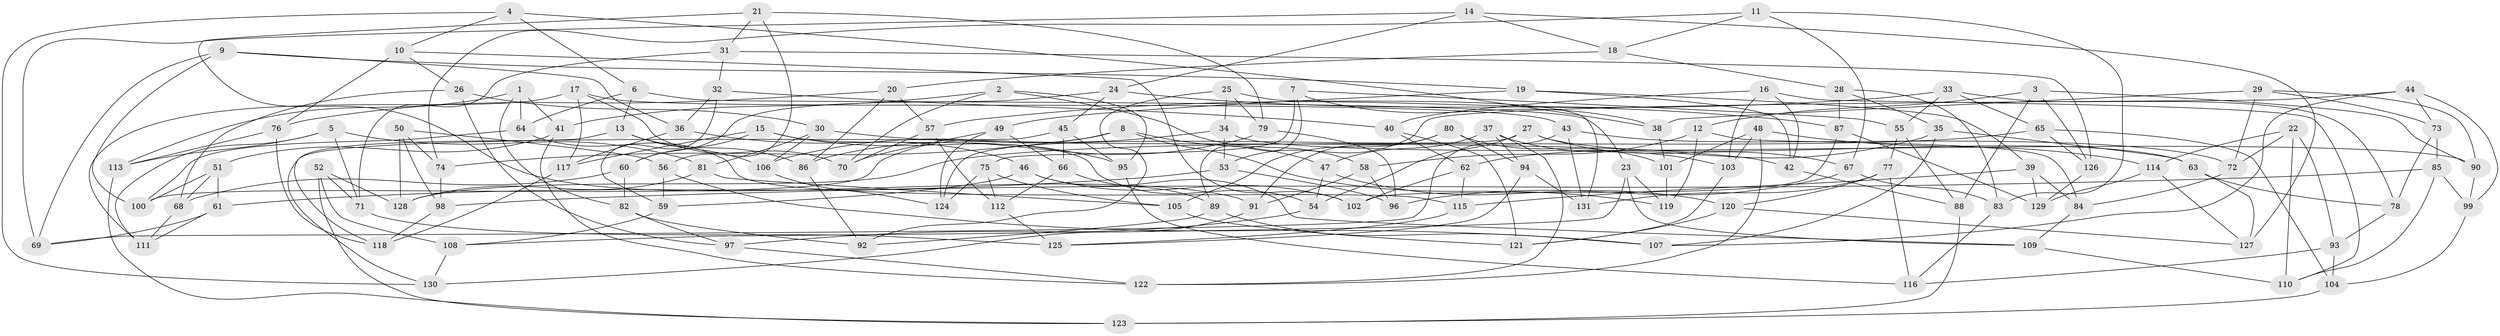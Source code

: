 // coarse degree distribution, {6: 0.6363636363636364, 10: 0.06060606060606061, 4: 0.19696969696969696, 5: 0.045454545454545456, 3: 0.015151515151515152, 9: 0.030303030303030304, 8: 0.015151515151515152}
// Generated by graph-tools (version 1.1) at 2025/46/03/06/25 01:46:57]
// undirected, 131 vertices, 262 edges
graph export_dot {
graph [start="1"]
  node [color=gray90,style=filled];
  1;
  2;
  3;
  4;
  5;
  6;
  7;
  8;
  9;
  10;
  11;
  12;
  13;
  14;
  15;
  16;
  17;
  18;
  19;
  20;
  21;
  22;
  23;
  24;
  25;
  26;
  27;
  28;
  29;
  30;
  31;
  32;
  33;
  34;
  35;
  36;
  37;
  38;
  39;
  40;
  41;
  42;
  43;
  44;
  45;
  46;
  47;
  48;
  49;
  50;
  51;
  52;
  53;
  54;
  55;
  56;
  57;
  58;
  59;
  60;
  61;
  62;
  63;
  64;
  65;
  66;
  67;
  68;
  69;
  70;
  71;
  72;
  73;
  74;
  75;
  76;
  77;
  78;
  79;
  80;
  81;
  82;
  83;
  84;
  85;
  86;
  87;
  88;
  89;
  90;
  91;
  92;
  93;
  94;
  95;
  96;
  97;
  98;
  99;
  100;
  101;
  102;
  103;
  104;
  105;
  106;
  107;
  108;
  109;
  110;
  111;
  112;
  113;
  114;
  115;
  116;
  117;
  118;
  119;
  120;
  121;
  122;
  123;
  124;
  125;
  126;
  127;
  128;
  129;
  130;
  131;
  1 -- 82;
  1 -- 113;
  1 -- 41;
  1 -- 64;
  2 -- 70;
  2 -- 95;
  2 -- 41;
  2 -- 58;
  3 -- 126;
  3 -- 90;
  3 -- 88;
  3 -- 12;
  4 -- 10;
  4 -- 6;
  4 -- 130;
  4 -- 38;
  5 -- 81;
  5 -- 113;
  5 -- 71;
  5 -- 111;
  6 -- 64;
  6 -- 23;
  6 -- 13;
  7 -- 38;
  7 -- 75;
  7 -- 55;
  7 -- 89;
  8 -- 100;
  8 -- 119;
  8 -- 74;
  8 -- 47;
  9 -- 100;
  9 -- 36;
  9 -- 69;
  9 -- 19;
  10 -- 26;
  10 -- 102;
  10 -- 76;
  11 -- 74;
  11 -- 83;
  11 -- 18;
  11 -- 67;
  12 -- 119;
  12 -- 58;
  12 -- 84;
  13 -- 118;
  13 -- 106;
  13 -- 86;
  14 -- 69;
  14 -- 18;
  14 -- 24;
  14 -- 127;
  15 -- 117;
  15 -- 60;
  15 -- 54;
  15 -- 95;
  16 -- 110;
  16 -- 103;
  16 -- 42;
  16 -- 40;
  17 -- 70;
  17 -- 111;
  17 -- 117;
  17 -- 43;
  18 -- 20;
  18 -- 28;
  19 -- 42;
  19 -- 49;
  19 -- 39;
  20 -- 57;
  20 -- 86;
  20 -- 76;
  21 -- 56;
  21 -- 79;
  21 -- 91;
  21 -- 31;
  22 -- 114;
  22 -- 93;
  22 -- 110;
  22 -- 72;
  23 -- 109;
  23 -- 119;
  23 -- 108;
  24 -- 87;
  24 -- 60;
  24 -- 45;
  25 -- 92;
  25 -- 131;
  25 -- 79;
  25 -- 34;
  26 -- 97;
  26 -- 68;
  26 -- 30;
  27 -- 67;
  27 -- 54;
  27 -- 63;
  27 -- 124;
  28 -- 83;
  28 -- 35;
  28 -- 87;
  29 -- 38;
  29 -- 90;
  29 -- 73;
  29 -- 72;
  30 -- 106;
  30 -- 42;
  30 -- 81;
  31 -- 126;
  31 -- 71;
  31 -- 32;
  32 -- 40;
  32 -- 59;
  32 -- 36;
  33 -- 78;
  33 -- 65;
  33 -- 55;
  33 -- 57;
  34 -- 53;
  34 -- 106;
  34 -- 90;
  35 -- 63;
  35 -- 62;
  35 -- 107;
  36 -- 117;
  36 -- 46;
  37 -- 122;
  37 -- 47;
  37 -- 103;
  37 -- 94;
  38 -- 101;
  39 -- 115;
  39 -- 84;
  39 -- 129;
  40 -- 121;
  40 -- 62;
  41 -- 122;
  41 -- 51;
  42 -- 88;
  43 -- 69;
  43 -- 72;
  43 -- 131;
  44 -- 99;
  44 -- 53;
  44 -- 73;
  44 -- 107;
  45 -- 95;
  45 -- 66;
  45 -- 130;
  46 -- 59;
  46 -- 109;
  46 -- 102;
  47 -- 54;
  47 -- 120;
  48 -- 114;
  48 -- 101;
  48 -- 103;
  48 -- 122;
  49 -- 70;
  49 -- 124;
  49 -- 66;
  50 -- 74;
  50 -- 98;
  50 -- 128;
  50 -- 56;
  51 -- 68;
  51 -- 61;
  51 -- 100;
  52 -- 123;
  52 -- 128;
  52 -- 108;
  52 -- 71;
  53 -- 96;
  53 -- 61;
  54 -- 97;
  55 -- 77;
  55 -- 88;
  56 -- 59;
  56 -- 107;
  57 -- 70;
  57 -- 112;
  58 -- 91;
  58 -- 96;
  59 -- 108;
  60 -- 82;
  60 -- 68;
  61 -- 111;
  61 -- 69;
  62 -- 115;
  62 -- 102;
  63 -- 78;
  63 -- 127;
  64 -- 100;
  64 -- 115;
  65 -- 128;
  65 -- 104;
  65 -- 126;
  66 -- 89;
  66 -- 112;
  67 -- 96;
  67 -- 83;
  68 -- 111;
  71 -- 125;
  72 -- 84;
  73 -- 78;
  73 -- 85;
  74 -- 98;
  75 -- 112;
  75 -- 124;
  75 -- 105;
  76 -- 118;
  76 -- 113;
  77 -- 120;
  77 -- 131;
  77 -- 116;
  78 -- 93;
  79 -- 96;
  79 -- 86;
  80 -- 91;
  80 -- 105;
  80 -- 94;
  80 -- 101;
  81 -- 128;
  81 -- 105;
  82 -- 92;
  82 -- 97;
  83 -- 116;
  84 -- 109;
  85 -- 99;
  85 -- 110;
  85 -- 98;
  86 -- 92;
  87 -- 129;
  87 -- 102;
  88 -- 123;
  89 -- 92;
  89 -- 107;
  90 -- 99;
  91 -- 130;
  93 -- 116;
  93 -- 104;
  94 -- 125;
  94 -- 131;
  95 -- 116;
  97 -- 122;
  98 -- 118;
  99 -- 104;
  101 -- 119;
  103 -- 121;
  104 -- 123;
  105 -- 121;
  106 -- 124;
  108 -- 130;
  109 -- 110;
  112 -- 125;
  113 -- 123;
  114 -- 127;
  114 -- 129;
  115 -- 125;
  117 -- 118;
  120 -- 121;
  120 -- 127;
  126 -- 129;
}
